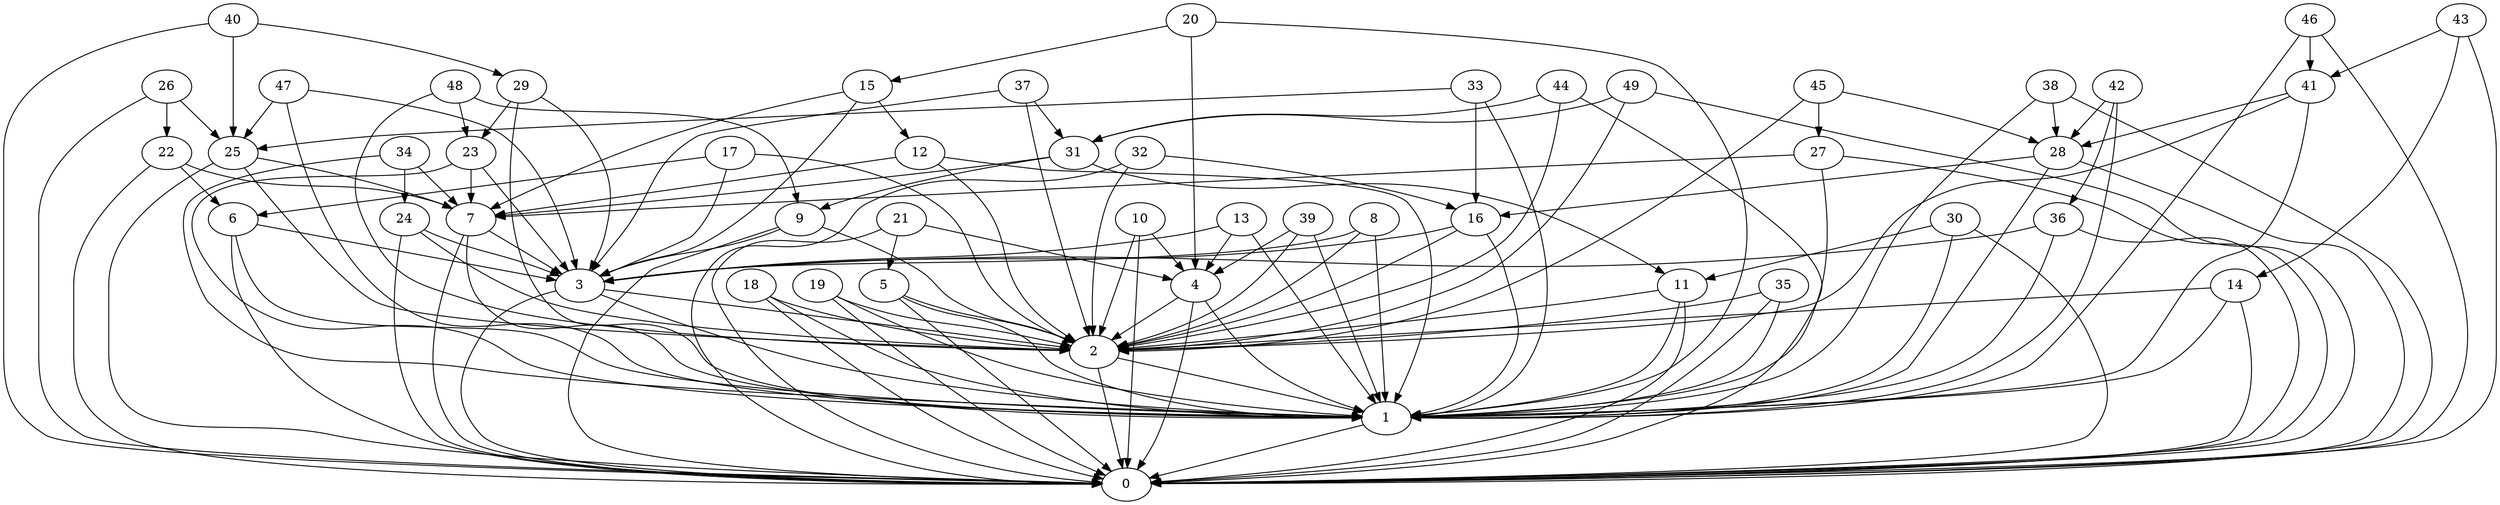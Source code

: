 /* Created by igraph 0.6.5 */
digraph {
  0;
  1;
  2;
  3;
  4;
  5;
  6;
  7;
  8;
  9;
  10;
  11;
  12;
  13;
  14;
  15;
  16;
  17;
  18;
  19;
  20;
  21;
  22;
  23;
  24;
  25;
  26;
  27;
  28;
  29;
  30;
  31;
  32;
  33;
  34;
  35;
  36;
  37;
  38;
  39;
  40;
  41;
  42;
  43;
  44;
  45;
  46;
  47;
  48;
  49;

  1 -> 0;
  2 -> 0;
  2 -> 1;
  3 -> 0;
  3 -> 1;
  3 -> 2;
  4 -> 2;
  4 -> 0;
  4 -> 1;
  5 -> 1;
  5 -> 0;
  5 -> 2;
  6 -> 0;
  6 -> 1;
  6 -> 3;
  7 -> 3;
  7 -> 0;
  7 -> 1;
  8 -> 2;
  8 -> 1;
  8 -> 3;
  9 -> 0;
  9 -> 2;
  9 -> 3;
  10 -> 2;
  10 -> 4;
  10 -> 0;
  11 -> 2;
  11 -> 0;
  11 -> 1;
  12 -> 2;
  12 -> 1;
  12 -> 7;
  13 -> 3;
  13 -> 1;
  13 -> 4;
  14 -> 2;
  14 -> 1;
  14 -> 0;
  15 -> 3;
  15 -> 12;
  15 -> 7;
  16 -> 1;
  16 -> 2;
  16 -> 3;
  17 -> 6;
  17 -> 2;
  17 -> 3;
  18 -> 0;
  18 -> 2;
  18 -> 1;
  19 -> 0;
  19 -> 2;
  19 -> 1;
  20 -> 15;
  20 -> 1;
  20 -> 4;
  21 -> 5;
  21 -> 4;
  21 -> 0;
  22 -> 7;
  22 -> 0;
  22 -> 6;
  23 -> 1;
  23 -> 3;
  23 -> 7;
  24 -> 0;
  24 -> 2;
  24 -> 3;
  25 -> 2;
  25 -> 0;
  25 -> 7;
  26 -> 22;
  26 -> 25;
  26 -> 0;
  27 -> 0;
  27 -> 7;
  27 -> 1;
  28 -> 1;
  28 -> 0;
  28 -> 16;
  29 -> 1;
  29 -> 23;
  29 -> 3;
  30 -> 0;
  30 -> 11;
  30 -> 1;
  31 -> 11;
  31 -> 9;
  31 -> 7;
  32 -> 16;
  32 -> 0;
  32 -> 2;
  33 -> 16;
  33 -> 25;
  33 -> 1;
  34 -> 7;
  34 -> 1;
  34 -> 24;
  35 -> 2;
  35 -> 0;
  35 -> 1;
  36 -> 3;
  36 -> 0;
  36 -> 1;
  37 -> 31;
  37 -> 2;
  37 -> 3;
  38 -> 1;
  38 -> 28;
  38 -> 0;
  39 -> 4;
  39 -> 2;
  39 -> 1;
  40 -> 29;
  40 -> 0;
  40 -> 25;
  41 -> 1;
  41 -> 2;
  41 -> 28;
  42 -> 1;
  42 -> 28;
  42 -> 36;
  43 -> 0;
  43 -> 14;
  43 -> 41;
  44 -> 2;
  44 -> 0;
  44 -> 31;
  45 -> 27;
  45 -> 28;
  45 -> 2;
  46 -> 1;
  46 -> 41;
  46 -> 0;
  47 -> 1;
  47 -> 25;
  47 -> 3;
  48 -> 9;
  48 -> 23;
  48 -> 2;
  49 -> 31;
  49 -> 2;
  49 -> 0;
}
